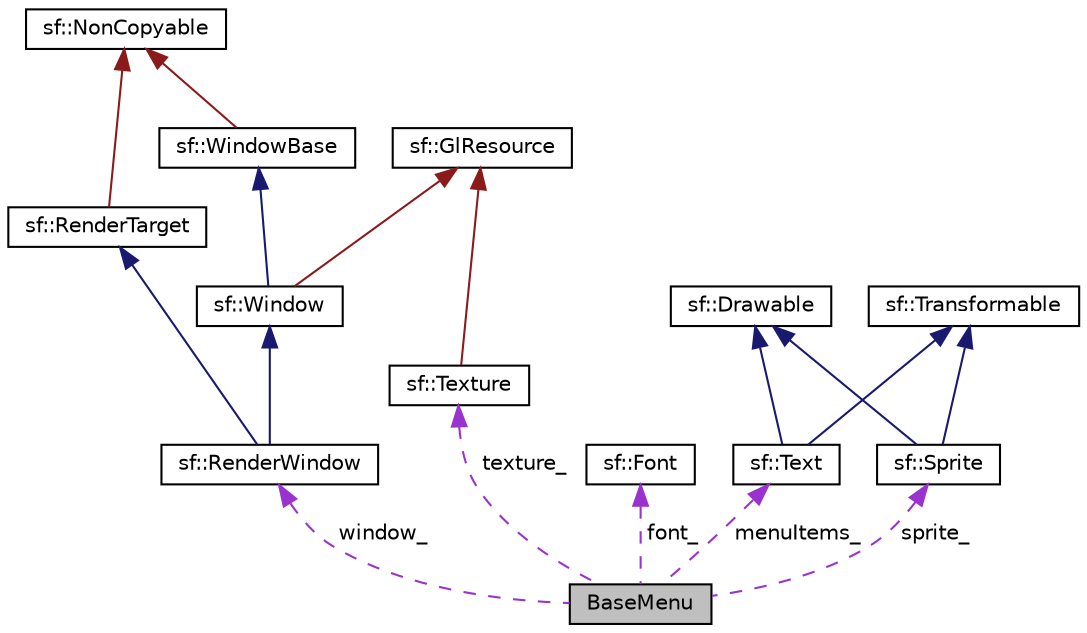 digraph "BaseMenu"
{
 // LATEX_PDF_SIZE
  edge [fontname="Helvetica",fontsize="10",labelfontname="Helvetica",labelfontsize="10"];
  node [fontname="Helvetica",fontsize="10",shape=record];
  Node1 [label="BaseMenu",height=0.2,width=0.4,color="black", fillcolor="grey75", style="filled", fontcolor="black",tooltip="A base class for creating menus in an SFML application."];
  Node2 -> Node1 [dir="back",color="darkorchid3",fontsize="10",style="dashed",label=" texture_" ];
  Node2 [label="sf::Texture",height=0.2,width=0.4,color="black", fillcolor="white", style="filled",URL="$classsf_1_1Texture.html",tooltip="Image living on the graphics card that can be used for drawing."];
  Node3 -> Node2 [dir="back",color="firebrick4",fontsize="10",style="solid"];
  Node3 [label="sf::GlResource",height=0.2,width=0.4,color="black", fillcolor="white", style="filled",URL="$classsf_1_1GlResource.html",tooltip="Base class for classes that require an OpenGL context."];
  Node4 -> Node1 [dir="back",color="darkorchid3",fontsize="10",style="dashed",label=" window_" ];
  Node4 [label="sf::RenderWindow",height=0.2,width=0.4,color="black", fillcolor="white", style="filled",URL="$classsf_1_1RenderWindow.html",tooltip="Window that can serve as a target for 2D drawing."];
  Node5 -> Node4 [dir="back",color="midnightblue",fontsize="10",style="solid"];
  Node5 [label="sf::Window",height=0.2,width=0.4,color="black", fillcolor="white", style="filled",URL="$classsf_1_1Window.html",tooltip="Window that serves as a target for OpenGL rendering."];
  Node6 -> Node5 [dir="back",color="midnightblue",fontsize="10",style="solid"];
  Node6 [label="sf::WindowBase",height=0.2,width=0.4,color="black", fillcolor="white", style="filled",URL="$classsf_1_1WindowBase.html",tooltip="Window that serves as a base for other windows."];
  Node7 -> Node6 [dir="back",color="firebrick4",fontsize="10",style="solid"];
  Node7 [label="sf::NonCopyable",height=0.2,width=0.4,color="black", fillcolor="white", style="filled",URL="$classsf_1_1NonCopyable.html",tooltip="Utility class that makes any derived class non-copyable."];
  Node3 -> Node5 [dir="back",color="firebrick4",fontsize="10",style="solid"];
  Node8 -> Node4 [dir="back",color="midnightblue",fontsize="10",style="solid"];
  Node8 [label="sf::RenderTarget",height=0.2,width=0.4,color="black", fillcolor="white", style="filled",URL="$classsf_1_1RenderTarget.html",tooltip="Base class for all render targets (window, texture, ...)"];
  Node7 -> Node8 [dir="back",color="firebrick4",fontsize="10",style="solid"];
  Node9 -> Node1 [dir="back",color="darkorchid3",fontsize="10",style="dashed",label=" font_" ];
  Node9 [label="sf::Font",height=0.2,width=0.4,color="black", fillcolor="white", style="filled",URL="$classsf_1_1Font.html",tooltip="Class for loading and manipulating character fonts."];
  Node10 -> Node1 [dir="back",color="darkorchid3",fontsize="10",style="dashed",label=" sprite_" ];
  Node10 [label="sf::Sprite",height=0.2,width=0.4,color="black", fillcolor="white", style="filled",URL="$classsf_1_1Sprite.html",tooltip="Drawable representation of a texture, with its own transformations, color, etc."];
  Node11 -> Node10 [dir="back",color="midnightblue",fontsize="10",style="solid"];
  Node11 [label="sf::Drawable",height=0.2,width=0.4,color="black", fillcolor="white", style="filled",URL="$classsf_1_1Drawable.html",tooltip="Abstract base class for objects that can be drawn to a render target."];
  Node12 -> Node10 [dir="back",color="midnightblue",fontsize="10",style="solid"];
  Node12 [label="sf::Transformable",height=0.2,width=0.4,color="black", fillcolor="white", style="filled",URL="$classsf_1_1Transformable.html",tooltip="Decomposed transform defined by a position, a rotation and a scale."];
  Node13 -> Node1 [dir="back",color="darkorchid3",fontsize="10",style="dashed",label=" menuItems_" ];
  Node13 [label="sf::Text",height=0.2,width=0.4,color="black", fillcolor="white", style="filled",URL="$classsf_1_1Text.html",tooltip="Graphical text that can be drawn to a render target."];
  Node11 -> Node13 [dir="back",color="midnightblue",fontsize="10",style="solid"];
  Node12 -> Node13 [dir="back",color="midnightblue",fontsize="10",style="solid"];
}
